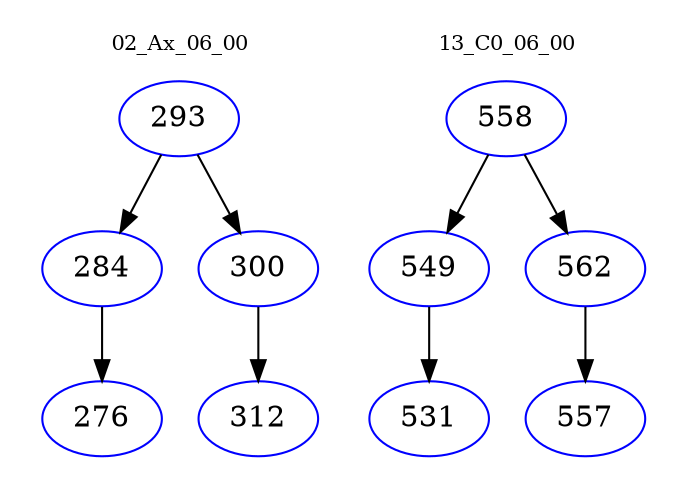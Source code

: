 digraph{
subgraph cluster_0 {
color = white
label = "02_Ax_06_00";
fontsize=10;
T0_293 [label="293", color="blue"]
T0_293 -> T0_284 [color="black"]
T0_284 [label="284", color="blue"]
T0_284 -> T0_276 [color="black"]
T0_276 [label="276", color="blue"]
T0_293 -> T0_300 [color="black"]
T0_300 [label="300", color="blue"]
T0_300 -> T0_312 [color="black"]
T0_312 [label="312", color="blue"]
}
subgraph cluster_1 {
color = white
label = "13_C0_06_00";
fontsize=10;
T1_558 [label="558", color="blue"]
T1_558 -> T1_549 [color="black"]
T1_549 [label="549", color="blue"]
T1_549 -> T1_531 [color="black"]
T1_531 [label="531", color="blue"]
T1_558 -> T1_562 [color="black"]
T1_562 [label="562", color="blue"]
T1_562 -> T1_557 [color="black"]
T1_557 [label="557", color="blue"]
}
}
